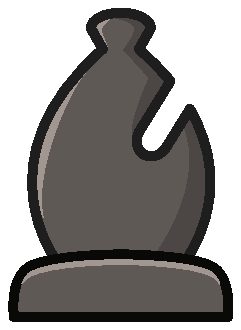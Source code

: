% Converted from PostScript(TM) to MetaPost by pstoedit
% MetaPost backend contributed by Scott Pakin <scott+ps2ed_AT_pakin.org>
% pstoedit is Copyright (C) 1993 - 2020 Wolfgang Glunz <wglunz35_AT_pstoedit.net>

% Generate structured PostScript
prologues := 1;

% Display a given string with its *baseline* at a given location
% and with a given rotation angle
vardef showtext(expr origin)(expr angle)(expr string) =
  draw string infont defaultfont scaled defaultscale
    rotated angle shifted origin;
enddef;

beginfig(1);
drawoptions (withcolor (0.372549,0.349020,0.333333));
%linecap := butt;
pickup pencircle scaled 3.401580bp;
fill (70.867203,125.383003)..controls (64.898399,125.383003) and (60.058601,122.890999)..(60.058601,119.816002)
	--(64.359398,112.305000)..controls (18.867201,72.371101) and (48.183601,35.386700)..(48.183601,35.386700)
	--(93.554703,35.386700)..controls (93.554703,35.386700) and (113.535004,59.968800)..(95.714798,90.691399)
	--(87.242203,77.007797)..controls (85.339798,73.933601) and (81.675797,72.785202)..(79.027298,74.421898)
	..controls (76.375000,76.062500) and (75.773399,79.859398)..(77.675797,82.929703)
	--(88.691399,100.723000)..controls (85.554703,104.539001) and (81.820297,108.402000)..(77.375000,112.305000)
	--(81.675797,119.816002)..controls (81.675797,122.890999) and (76.835899,125.383003)..(70.867203,125.383003)
	--cycle;
drawoptions (withcolor 0.8*(0.372549,0.349020,0.333333));
pickup pencircle scaled 0.000000bp;
fill (70.867203,125.383003)..controls (68.550797,125.383003) and (66.414101,125.003998)..(64.656303,124.371002)
	..controls (76.953102,121.964996) and (78.761703,121.198997)..(71.910202,112.039001)
	--(81.113297,101.926003)..controls (70.746101,78.566399) and (76.566399,79.269501)..(76.566399,79.269501)
	..controls (76.566399,79.269501) and (78.539101,86.777298)..(88.222702,101.292999)
	..controls (85.183601,104.921997) and (81.593803,108.601997)..(77.375000,112.305000)
	--(81.671898,119.816002)..controls (81.671898,122.890999) and (76.835899,125.383003)..(70.867203,125.383003)
	--cycle;
fill (95.714798,90.691399)--(92.851601,86.410202)..controls (103.445000,62.558601) and (81.132797,35.390598)..(81.132797,35.390598)
	--(93.550797,35.390598)..controls (94.000000,35.292999) and (113.277000,60.460899)..(95.714798,90.699203)
	--cycle;
drawoptions (withcolor 1.7*(0.372549,0.349020,0.333333));
fill (42.929699,51.812500)..controls (42.308601,51.902302) and (33.226601,79.550797)..(59.242199,104.964996)
	..controls (52.718800,99.593803) and (39.015598,67.652298)..(42.929699,51.812500)
	--cycle;
fill (66.023399,112.832001)--(61.835899,120.183998)..controls (61.835899,120.183998) and (62.523399,122.226997)..(66.886703,123.152000)
	..controls (61.992199,119.328003) and (64.085899,118.438004)..(66.023399,112.832001)
	--cycle;
drawoptions (withcolor (0.117647,0.117647,0.117647));
pickup pencircle scaled 3.401580bp;
draw (70.867203,125.383003)..controls (64.898399,125.383003) and (60.058601,122.890999)..(60.058601,119.816002)
	--(64.359398,112.305000)..controls (18.867201,72.371101) and (48.183601,35.386700)..(48.183601,35.386700)
	--(93.554703,35.386700)..controls (93.554703,35.386700) and (113.535004,59.968800)..(95.714798,90.691399)
	--(87.242203,77.007797)..controls (85.339798,73.933601) and (81.675797,72.785202)..(79.027298,74.421898)
	..controls (76.375000,76.062500) and (75.773399,79.859398)..(77.675797,82.929703)
	--(88.691399,100.723000)..controls (85.554703,104.539001) and (81.820297,108.402000)..(77.375000,112.305000)
	--(81.675797,119.816002)..controls (81.675797,122.890999) and (76.835899,125.383003)..(70.867203,125.383003)
	--cycle;
drawoptions (withcolor (0.372549,0.349020,0.333333));
fill (70.867203,38.386700)..controls (70.867203,38.386700) and (44.984402,38.253899)..(37.726601,33.796902)
	..controls (32.828098,30.792999) and (31.675800,23.453100)..(32.339802,15.875000)
	--(109.390999,15.875000)..controls (110.058998,23.453100) and (108.902000,30.792999)..(104.008003,33.796902)
	..controls (96.750000,38.253899) and (70.867203,38.386700)..(70.867203,38.386700)
	--cycle;
drawoptions (withcolor 0.1*(0.372549,0.349020,0.333333));
pickup pencircle scaled 3.401580bp;
draw (70.867203,38.386700)..controls (70.867203,38.386700) and (44.984402,38.253899)..(37.726601,33.796902)
	..controls (32.828098,30.792999) and (31.675800,23.453100)..(32.339802,15.875000)
	--(109.390999,15.875000)..controls (110.058998,23.453100) and (108.902000,30.792999)..(104.008003,33.796902)
	..controls (96.750000,38.253899) and (70.867203,38.386700)..(70.867203,38.386700)
	--cycle;
drawoptions (withcolor 1.7*(0.372549,0.349020,0.333333));
pickup pencircle scaled 0.000000bp;
fill (70.867203,36.433601)..controls (70.867203,36.433601) and (46.171902,36.824200)..(37.917999,31.710899)
	..controls (36.867199,31.062500) and (35.933601,29.335899)..(35.214802,27.769501)
	..controls (35.953098,28.710899) and (36.636700,29.507799)..(37.726601,30.175800)
	..controls (44.984402,34.628899) and (70.867203,34.765598)..(70.867203,34.765598)
	..controls (70.867203,34.765598) and (96.750000,34.628899)..(104.008003,30.175800)
	..controls (105.116997,29.500000) and (105.688004,28.671900)..(106.433998,27.710899)
	..controls (106.508003,27.925800) and (105.277000,30.996099)..(103.191002,32.234402)
	..controls (95.382797,36.464802) and (70.867203,36.433601)..(70.867203,36.433601)
	--cycle;
endfig;
end
